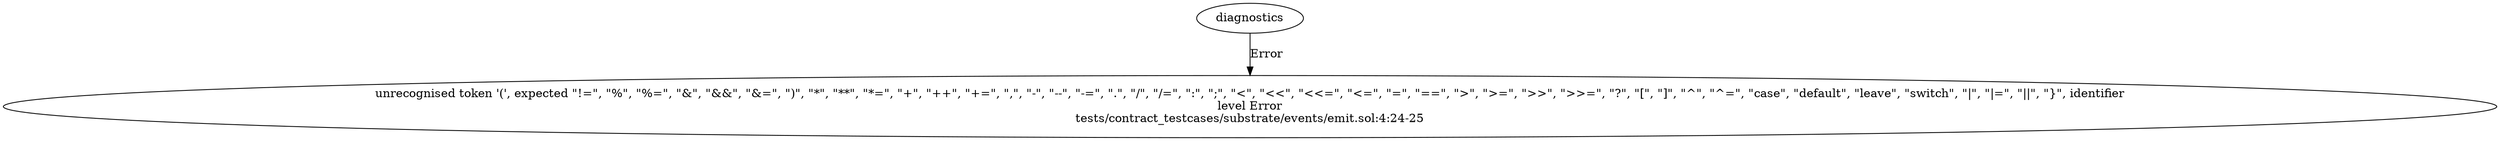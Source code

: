 strict digraph "tests/contract_testcases/substrate/events/emit.sol" {
	diagnostic [label="unrecognised token '(', expected \"!=\", \"%\", \"%=\", \"&\", \"&&\", \"&=\", \")\", \"*\", \"**\", \"*=\", \"+\", \"++\", \"+=\", \",\", \"-\", \"--\", \"-=\", \".\", \"/\", \"/=\", \":\", \";\", \"<\", \"<<\", \"<<=\", \"<=\", \"=\", \"==\", \">\", \">=\", \">>\", \">>=\", \"?\", \"[\", \"]\", \"^\", \"^=\", \"case\", \"default\", \"leave\", \"switch\", \"|\", \"|=\", \"||\", \"}\", identifier\nlevel Error\ntests/contract_testcases/substrate/events/emit.sol:4:24-25"]
	diagnostics -> diagnostic [label="Error"]
}

